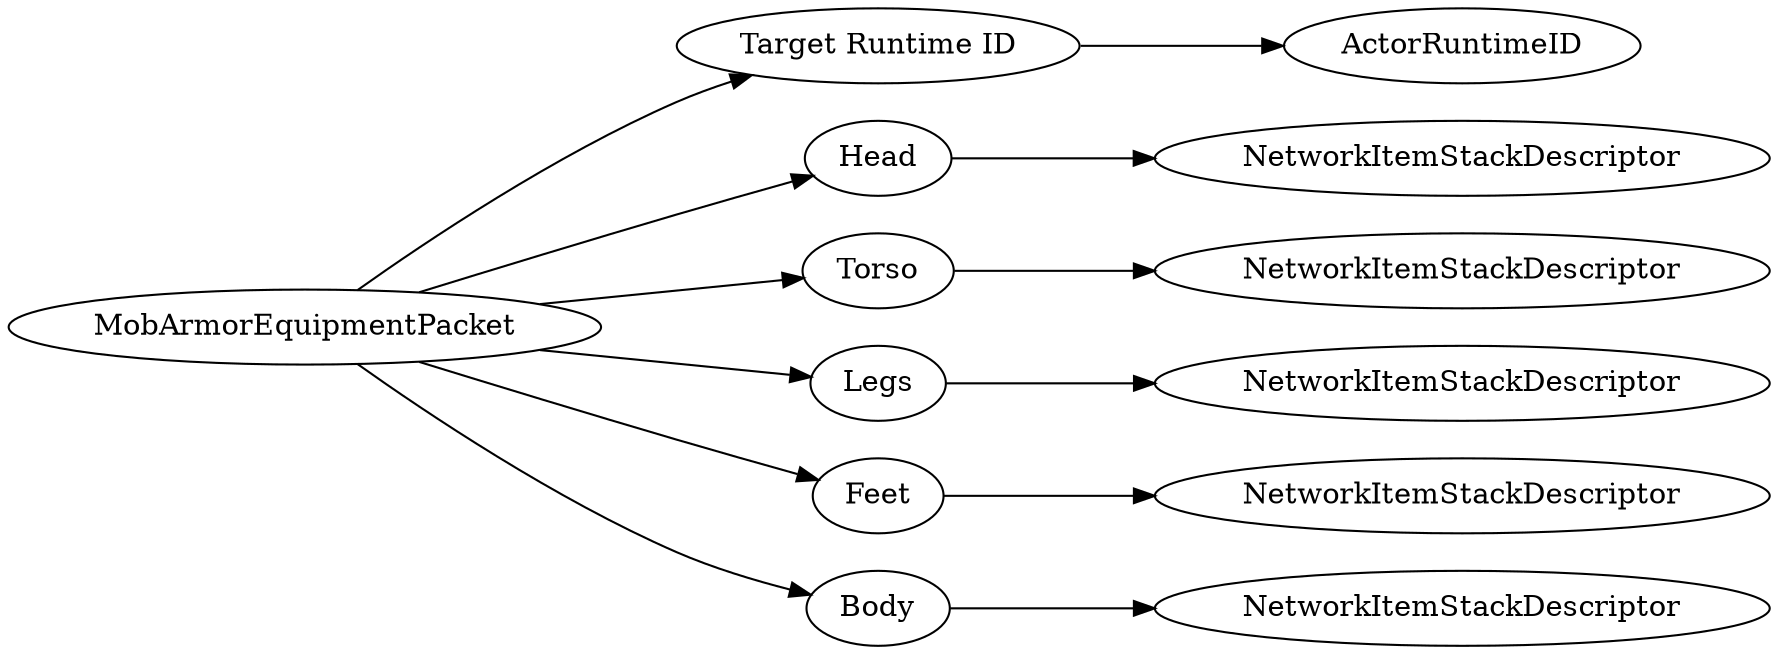 digraph "MobArmorEquipmentPacket" {
rankdir = LR
0
0 -> 1
1 -> 2
0 -> 3
3 -> 4
0 -> 5
5 -> 6
0 -> 7
7 -> 8
0 -> 9
9 -> 10
0 -> 11
11 -> 12

0 [label="MobArmorEquipmentPacket",comment="name: \"MobArmorEquipmentPacket\", typeName: \"\", id: 0, branchId: 32, recurseId: -1, attributes: 0, notes: \"\""];
1 [label="Target Runtime ID",comment="name: \"Target Runtime ID\", typeName: \"ActorRuntimeID\", id: 1, branchId: 0, recurseId: -1, attributes: 256, notes: \"\""];
2 [label="ActorRuntimeID",comment="name: \"ActorRuntimeID\", typeName: \"\", id: 2, branchId: 0, recurseId: -1, attributes: 512, notes: \"\""];
3 [label="Head",comment="name: \"Head\", typeName: \"NetworkItemStackDescriptor\", id: 3, branchId: 0, recurseId: -1, attributes: 256, notes: \"\""];
4 [label="NetworkItemStackDescriptor",comment="name: \"NetworkItemStackDescriptor\", typeName: \"\", id: 4, branchId: 0, recurseId: -1, attributes: 512, notes: \"\""];
5 [label="Torso",comment="name: \"Torso\", typeName: \"NetworkItemStackDescriptor\", id: 5, branchId: 0, recurseId: -1, attributes: 256, notes: \"\""];
6 [label="NetworkItemStackDescriptor",comment="name: \"NetworkItemStackDescriptor\", typeName: \"\", id: 6, branchId: 0, recurseId: -1, attributes: 512, notes: \"\""];
7 [label="Legs",comment="name: \"Legs\", typeName: \"NetworkItemStackDescriptor\", id: 7, branchId: 0, recurseId: -1, attributes: 256, notes: \"\""];
8 [label="NetworkItemStackDescriptor",comment="name: \"NetworkItemStackDescriptor\", typeName: \"\", id: 8, branchId: 0, recurseId: -1, attributes: 512, notes: \"\""];
9 [label="Feet",comment="name: \"Feet\", typeName: \"NetworkItemStackDescriptor\", id: 9, branchId: 0, recurseId: -1, attributes: 256, notes: \"\""];
10 [label="NetworkItemStackDescriptor",comment="name: \"NetworkItemStackDescriptor\", typeName: \"\", id: 10, branchId: 0, recurseId: -1, attributes: 512, notes: \"\""];
11 [label="Body",comment="name: \"Body\", typeName: \"NetworkItemStackDescriptor\", id: 11, branchId: 0, recurseId: -1, attributes: 256, notes: \"\""];
12 [label="NetworkItemStackDescriptor",comment="name: \"NetworkItemStackDescriptor\", typeName: \"\", id: 12, branchId: 0, recurseId: -1, attributes: 512, notes: \"\""];
{ rank = max;2;4;6;8;10;12}

}
